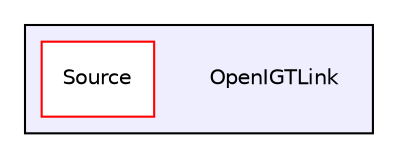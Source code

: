 digraph "OpenIGTLink" {
  compound=true
  node [ fontsize="10", fontname="Helvetica"];
  edge [ labelfontsize="10", labelfontname="Helvetica"];
  subgraph clusterdir_a99df614dfce0a85aa674ccd404fa6a2 {
    graph [ bgcolor="#eeeeff", pencolor="black", label="" URL="dir_a99df614dfce0a85aa674ccd404fa6a2.html"];
    dir_a99df614dfce0a85aa674ccd404fa6a2 [shape=plaintext label="OpenIGTLink"];
    dir_a1422669a0bddf8deb5489c80fb69c8a [shape=box label="Source" color="red" fillcolor="white" style="filled" URL="dir_a1422669a0bddf8deb5489c80fb69c8a.html"];
  }
}
